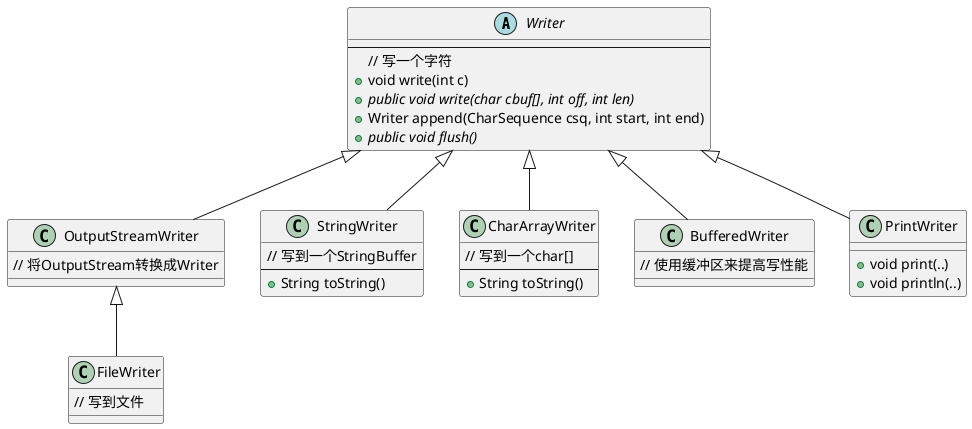 @startuml

abstract class Writer {
    ---
    // 写一个字符
    +void write(int c)
    +{abstract} public void write(char cbuf[], int off, int len)
    +Writer append(CharSequence csq, int start, int end)
    +{abstract} public void flush()
}

class OutputStreamWriter extends Writer{
    // 将OutputStream转换成Writer
}

class FileWriter extends OutputStreamWriter{
    // 写到文件
}

class StringWriter extends Writer {
    // 写到一个StringBuffer
    ---
    +String toString()
}

class CharArrayWriter extends Writer{
    // 写到一个char[]
    ---
    +String toString()
}

class BufferedWriter extends Writer{
    // 使用缓冲区来提高写性能
}

class PrintWriter extends Writer {
    +void print(..)
    +void println(..)
}

@enduml